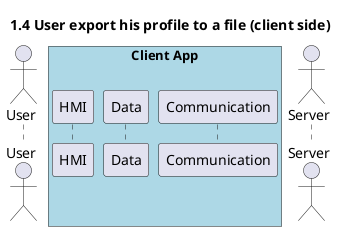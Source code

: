 @startuml 1.4 User export his profile to a file (client side)
title 1.4 User export his profile to a file (client side)

actor "User" as user
box "Client App" #LightBlue
    participant "HMI" as hmi
    participant "Data" as data
    participant "Communication" as com
end box
actor "Server" as server

@enduml